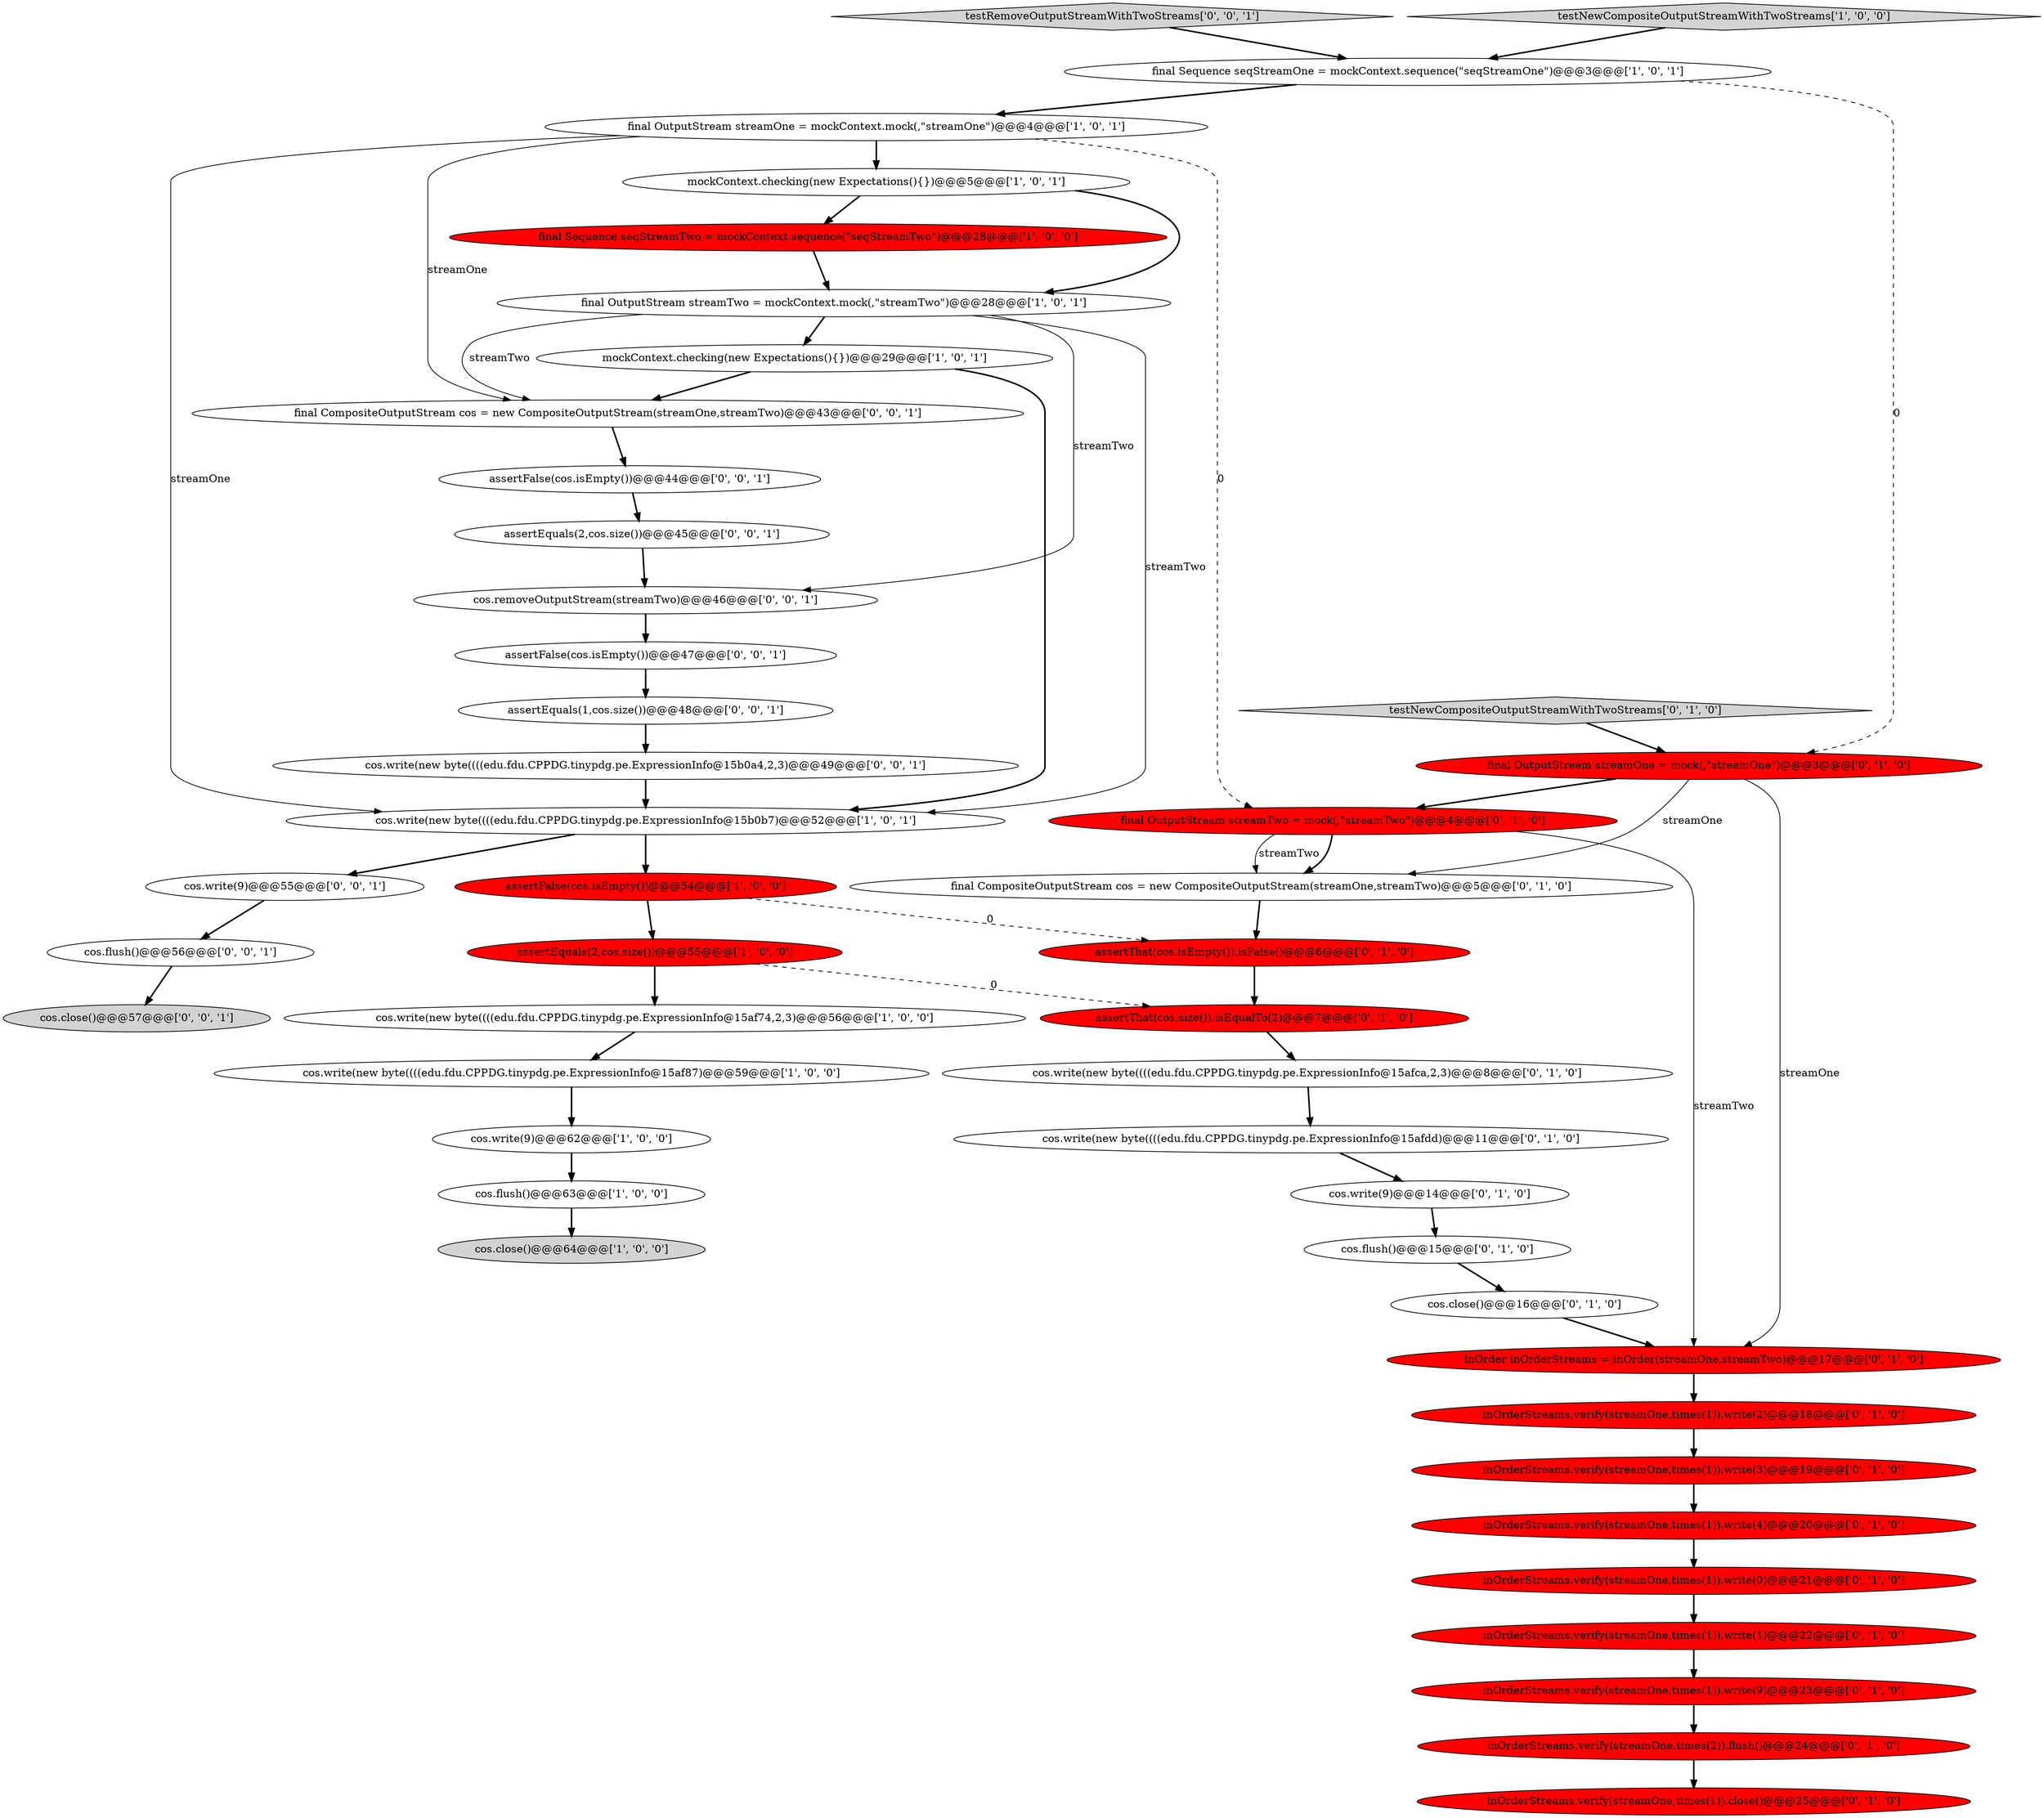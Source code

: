 digraph {
28 [style = filled, label = "inOrderStreams.verify(streamOne,times(1)).write(1)@@@22@@@['0', '1', '0']", fillcolor = red, shape = ellipse image = "AAA1AAABBB2BBB"];
45 [style = filled, label = "cos.removeOutputStream(streamTwo)@@@46@@@['0', '0', '1']", fillcolor = white, shape = ellipse image = "AAA0AAABBB3BBB"];
0 [style = filled, label = "final OutputStream streamTwo = mockContext.mock(,\"streamTwo\")@@@28@@@['1', '0', '1']", fillcolor = white, shape = ellipse image = "AAA0AAABBB1BBB"];
1 [style = filled, label = "cos.write(new byte((((edu.fdu.CPPDG.tinypdg.pe.ExpressionInfo@15b0b7)@@@52@@@['1', '0', '1']", fillcolor = white, shape = ellipse image = "AAA0AAABBB1BBB"];
12 [style = filled, label = "cos.write(9)@@@62@@@['1', '0', '0']", fillcolor = white, shape = ellipse image = "AAA0AAABBB1BBB"];
10 [style = filled, label = "final OutputStream streamOne = mockContext.mock(,\"streamOne\")@@@4@@@['1', '0', '1']", fillcolor = white, shape = ellipse image = "AAA0AAABBB1BBB"];
27 [style = filled, label = "InOrder inOrderStreams = inOrder(streamOne,streamTwo)@@@17@@@['0', '1', '0']", fillcolor = red, shape = ellipse image = "AAA1AAABBB2BBB"];
40 [style = filled, label = "cos.write(new byte((((edu.fdu.CPPDG.tinypdg.pe.ExpressionInfo@15b0a4,2,3)@@@49@@@['0', '0', '1']", fillcolor = white, shape = ellipse image = "AAA0AAABBB3BBB"];
32 [style = filled, label = "cos.write(new byte((((edu.fdu.CPPDG.tinypdg.pe.ExpressionInfo@15afdd)@@@11@@@['0', '1', '0']", fillcolor = white, shape = ellipse image = "AAA0AAABBB2BBB"];
23 [style = filled, label = "assertThat(cos.isEmpty()).isFalse()@@@6@@@['0', '1', '0']", fillcolor = red, shape = ellipse image = "AAA1AAABBB2BBB"];
4 [style = filled, label = "final Sequence seqStreamTwo = mockContext.sequence(\"seqStreamTwo\")@@@28@@@['1', '0', '0']", fillcolor = red, shape = ellipse image = "AAA1AAABBB1BBB"];
8 [style = filled, label = "cos.write(new byte((((edu.fdu.CPPDG.tinypdg.pe.ExpressionInfo@15af87)@@@59@@@['1', '0', '0']", fillcolor = white, shape = ellipse image = "AAA0AAABBB1BBB"];
36 [style = filled, label = "assertFalse(cos.isEmpty())@@@44@@@['0', '0', '1']", fillcolor = white, shape = ellipse image = "AAA0AAABBB3BBB"];
19 [style = filled, label = "cos.write(9)@@@14@@@['0', '1', '0']", fillcolor = white, shape = ellipse image = "AAA0AAABBB2BBB"];
37 [style = filled, label = "cos.close()@@@57@@@['0', '0', '1']", fillcolor = lightgray, shape = ellipse image = "AAA0AAABBB3BBB"];
35 [style = filled, label = "final CompositeOutputStream cos = new CompositeOutputStream(streamOne,streamTwo)@@@43@@@['0', '0', '1']", fillcolor = white, shape = ellipse image = "AAA0AAABBB3BBB"];
5 [style = filled, label = "mockContext.checking(new Expectations(){})@@@29@@@['1', '0', '1']", fillcolor = white, shape = ellipse image = "AAA0AAABBB1BBB"];
22 [style = filled, label = "final OutputStream streamOne = mock(,\"streamOne\")@@@3@@@['0', '1', '0']", fillcolor = red, shape = ellipse image = "AAA1AAABBB2BBB"];
44 [style = filled, label = "testRemoveOutputStreamWithTwoStreams['0', '0', '1']", fillcolor = lightgray, shape = diamond image = "AAA0AAABBB3BBB"];
33 [style = filled, label = "cos.flush()@@@15@@@['0', '1', '0']", fillcolor = white, shape = ellipse image = "AAA0AAABBB2BBB"];
24 [style = filled, label = "inOrderStreams.verify(streamOne,times(1)).write(4)@@@20@@@['0', '1', '0']", fillcolor = red, shape = ellipse image = "AAA1AAABBB2BBB"];
31 [style = filled, label = "inOrderStreams.verify(streamOne,times(1)).write(0)@@@21@@@['0', '1', '0']", fillcolor = red, shape = ellipse image = "AAA1AAABBB2BBB"];
25 [style = filled, label = "inOrderStreams.verify(streamOne,times(1)).close()@@@25@@@['0', '1', '0']", fillcolor = red, shape = ellipse image = "AAA1AAABBB2BBB"];
13 [style = filled, label = "mockContext.checking(new Expectations(){})@@@5@@@['1', '0', '1']", fillcolor = white, shape = ellipse image = "AAA0AAABBB1BBB"];
21 [style = filled, label = "inOrderStreams.verify(streamOne,times(2)).flush()@@@24@@@['0', '1', '0']", fillcolor = red, shape = ellipse image = "AAA1AAABBB2BBB"];
39 [style = filled, label = "assertEquals(2,cos.size())@@@45@@@['0', '0', '1']", fillcolor = white, shape = ellipse image = "AAA0AAABBB3BBB"];
42 [style = filled, label = "assertFalse(cos.isEmpty())@@@47@@@['0', '0', '1']", fillcolor = white, shape = ellipse image = "AAA0AAABBB3BBB"];
16 [style = filled, label = "assertThat(cos.size()).isEqualTo(2)@@@7@@@['0', '1', '0']", fillcolor = red, shape = ellipse image = "AAA1AAABBB2BBB"];
18 [style = filled, label = "cos.close()@@@16@@@['0', '1', '0']", fillcolor = white, shape = ellipse image = "AAA0AAABBB2BBB"];
2 [style = filled, label = "testNewCompositeOutputStreamWithTwoStreams['1', '0', '0']", fillcolor = lightgray, shape = diamond image = "AAA0AAABBB1BBB"];
11 [style = filled, label = "assertFalse(cos.isEmpty())@@@54@@@['1', '0', '0']", fillcolor = red, shape = ellipse image = "AAA1AAABBB1BBB"];
43 [style = filled, label = "cos.write(9)@@@55@@@['0', '0', '1']", fillcolor = white, shape = ellipse image = "AAA0AAABBB3BBB"];
29 [style = filled, label = "testNewCompositeOutputStreamWithTwoStreams['0', '1', '0']", fillcolor = lightgray, shape = diamond image = "AAA0AAABBB2BBB"];
9 [style = filled, label = "assertEquals(2,cos.size())@@@55@@@['1', '0', '0']", fillcolor = red, shape = ellipse image = "AAA1AAABBB1BBB"];
6 [style = filled, label = "cos.write(new byte((((edu.fdu.CPPDG.tinypdg.pe.ExpressionInfo@15af74,2,3)@@@56@@@['1', '0', '0']", fillcolor = white, shape = ellipse image = "AAA0AAABBB1BBB"];
3 [style = filled, label = "cos.close()@@@64@@@['1', '0', '0']", fillcolor = lightgray, shape = ellipse image = "AAA0AAABBB1BBB"];
34 [style = filled, label = "inOrderStreams.verify(streamOne,times(1)).write(2)@@@18@@@['0', '1', '0']", fillcolor = red, shape = ellipse image = "AAA1AAABBB2BBB"];
41 [style = filled, label = "assertEquals(1,cos.size())@@@48@@@['0', '0', '1']", fillcolor = white, shape = ellipse image = "AAA0AAABBB3BBB"];
15 [style = filled, label = "final OutputStream streamTwo = mock(,\"streamTwo\")@@@4@@@['0', '1', '0']", fillcolor = red, shape = ellipse image = "AAA1AAABBB2BBB"];
17 [style = filled, label = "inOrderStreams.verify(streamOne,times(1)).write(3)@@@19@@@['0', '1', '0']", fillcolor = red, shape = ellipse image = "AAA1AAABBB2BBB"];
14 [style = filled, label = "cos.flush()@@@63@@@['1', '0', '0']", fillcolor = white, shape = ellipse image = "AAA0AAABBB1BBB"];
7 [style = filled, label = "final Sequence seqStreamOne = mockContext.sequence(\"seqStreamOne\")@@@3@@@['1', '0', '1']", fillcolor = white, shape = ellipse image = "AAA0AAABBB1BBB"];
38 [style = filled, label = "cos.flush()@@@56@@@['0', '0', '1']", fillcolor = white, shape = ellipse image = "AAA0AAABBB3BBB"];
26 [style = filled, label = "final CompositeOutputStream cos = new CompositeOutputStream(streamOne,streamTwo)@@@5@@@['0', '1', '0']", fillcolor = white, shape = ellipse image = "AAA0AAABBB2BBB"];
20 [style = filled, label = "inOrderStreams.verify(streamOne,times(1)).write(9)@@@23@@@['0', '1', '0']", fillcolor = red, shape = ellipse image = "AAA1AAABBB2BBB"];
30 [style = filled, label = "cos.write(new byte((((edu.fdu.CPPDG.tinypdg.pe.ExpressionInfo@15afca,2,3)@@@8@@@['0', '1', '0']", fillcolor = white, shape = ellipse image = "AAA0AAABBB2BBB"];
19->33 [style = bold, label=""];
10->15 [style = dashed, label="0"];
14->3 [style = bold, label=""];
22->27 [style = solid, label="streamOne"];
42->41 [style = bold, label=""];
23->16 [style = bold, label=""];
9->16 [style = dashed, label="0"];
22->15 [style = bold, label=""];
0->1 [style = solid, label="streamTwo"];
22->26 [style = solid, label="streamOne"];
28->20 [style = bold, label=""];
7->10 [style = bold, label=""];
10->35 [style = solid, label="streamOne"];
1->43 [style = bold, label=""];
44->7 [style = bold, label=""];
30->32 [style = bold, label=""];
39->45 [style = bold, label=""];
11->23 [style = dashed, label="0"];
32->19 [style = bold, label=""];
21->25 [style = bold, label=""];
11->9 [style = bold, label=""];
36->39 [style = bold, label=""];
9->6 [style = bold, label=""];
1->11 [style = bold, label=""];
15->26 [style = bold, label=""];
4->0 [style = bold, label=""];
20->21 [style = bold, label=""];
0->35 [style = solid, label="streamTwo"];
40->1 [style = bold, label=""];
5->1 [style = bold, label=""];
0->45 [style = solid, label="streamTwo"];
17->24 [style = bold, label=""];
27->34 [style = bold, label=""];
43->38 [style = bold, label=""];
10->13 [style = bold, label=""];
33->18 [style = bold, label=""];
18->27 [style = bold, label=""];
24->31 [style = bold, label=""];
41->40 [style = bold, label=""];
38->37 [style = bold, label=""];
16->30 [style = bold, label=""];
26->23 [style = bold, label=""];
6->8 [style = bold, label=""];
34->17 [style = bold, label=""];
12->14 [style = bold, label=""];
45->42 [style = bold, label=""];
15->27 [style = solid, label="streamTwo"];
13->0 [style = bold, label=""];
31->28 [style = bold, label=""];
2->7 [style = bold, label=""];
29->22 [style = bold, label=""];
35->36 [style = bold, label=""];
10->1 [style = solid, label="streamOne"];
15->26 [style = solid, label="streamTwo"];
7->22 [style = dashed, label="0"];
5->35 [style = bold, label=""];
8->12 [style = bold, label=""];
0->5 [style = bold, label=""];
13->4 [style = bold, label=""];
}
